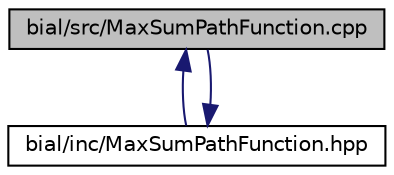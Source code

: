 digraph "bial/src/MaxSumPathFunction.cpp"
{
  edge [fontname="Helvetica",fontsize="10",labelfontname="Helvetica",labelfontsize="10"];
  node [fontname="Helvetica",fontsize="10",shape=record];
  Node1 [label="bial/src/MaxSumPathFunction.cpp",height=0.2,width=0.4,color="black", fillcolor="grey75", style="filled", fontcolor="black"];
  Node1 -> Node2 [dir="back",color="midnightblue",fontsize="10",style="solid",fontname="Helvetica"];
  Node2 [label="bial/inc/MaxSumPathFunction.hpp",height=0.2,width=0.4,color="black", fillcolor="white", style="filled",URL="$_max_sum_path_function_8hpp.html"];
  Node2 -> Node1 [dir="back",color="midnightblue",fontsize="10",style="solid",fontname="Helvetica"];
}
